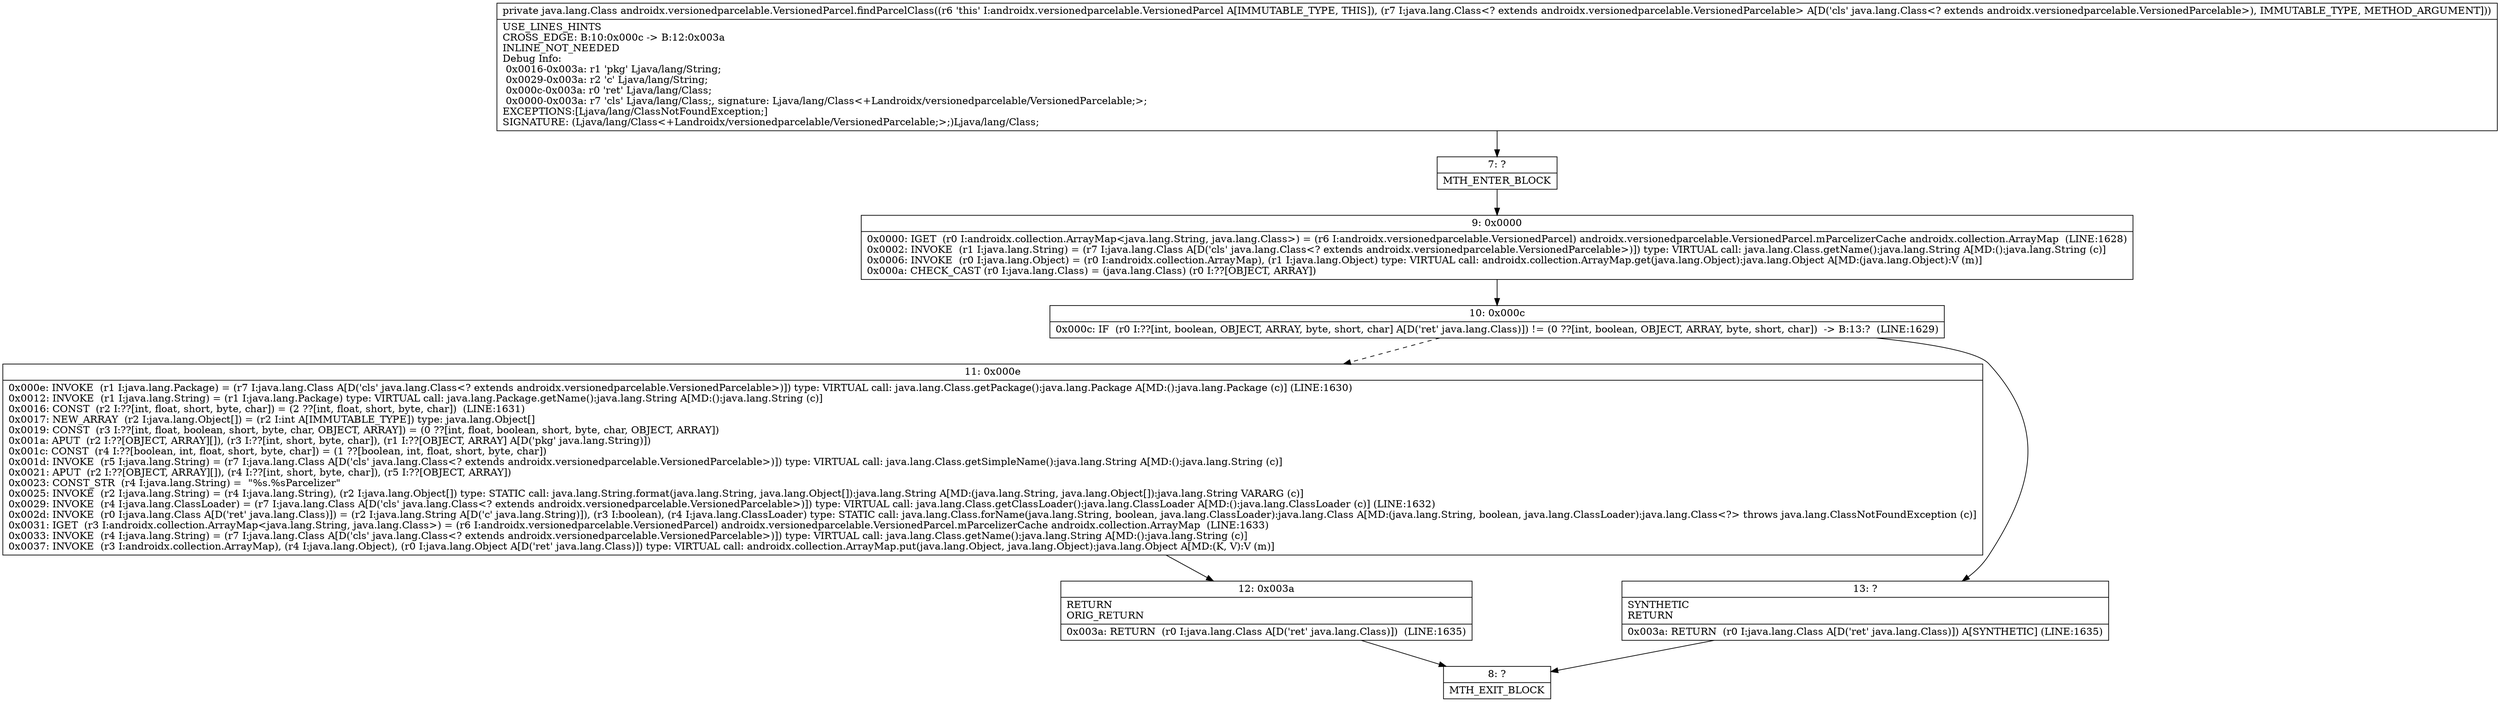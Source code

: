 digraph "CFG forandroidx.versionedparcelable.VersionedParcel.findParcelClass(Ljava\/lang\/Class;)Ljava\/lang\/Class;" {
Node_7 [shape=record,label="{7\:\ ?|MTH_ENTER_BLOCK\l}"];
Node_9 [shape=record,label="{9\:\ 0x0000|0x0000: IGET  (r0 I:androidx.collection.ArrayMap\<java.lang.String, java.lang.Class\>) = (r6 I:androidx.versionedparcelable.VersionedParcel) androidx.versionedparcelable.VersionedParcel.mParcelizerCache androidx.collection.ArrayMap  (LINE:1628)\l0x0002: INVOKE  (r1 I:java.lang.String) = (r7 I:java.lang.Class A[D('cls' java.lang.Class\<? extends androidx.versionedparcelable.VersionedParcelable\>)]) type: VIRTUAL call: java.lang.Class.getName():java.lang.String A[MD:():java.lang.String (c)]\l0x0006: INVOKE  (r0 I:java.lang.Object) = (r0 I:androidx.collection.ArrayMap), (r1 I:java.lang.Object) type: VIRTUAL call: androidx.collection.ArrayMap.get(java.lang.Object):java.lang.Object A[MD:(java.lang.Object):V (m)]\l0x000a: CHECK_CAST (r0 I:java.lang.Class) = (java.lang.Class) (r0 I:??[OBJECT, ARRAY]) \l}"];
Node_10 [shape=record,label="{10\:\ 0x000c|0x000c: IF  (r0 I:??[int, boolean, OBJECT, ARRAY, byte, short, char] A[D('ret' java.lang.Class)]) != (0 ??[int, boolean, OBJECT, ARRAY, byte, short, char])  \-\> B:13:?  (LINE:1629)\l}"];
Node_11 [shape=record,label="{11\:\ 0x000e|0x000e: INVOKE  (r1 I:java.lang.Package) = (r7 I:java.lang.Class A[D('cls' java.lang.Class\<? extends androidx.versionedparcelable.VersionedParcelable\>)]) type: VIRTUAL call: java.lang.Class.getPackage():java.lang.Package A[MD:():java.lang.Package (c)] (LINE:1630)\l0x0012: INVOKE  (r1 I:java.lang.String) = (r1 I:java.lang.Package) type: VIRTUAL call: java.lang.Package.getName():java.lang.String A[MD:():java.lang.String (c)]\l0x0016: CONST  (r2 I:??[int, float, short, byte, char]) = (2 ??[int, float, short, byte, char])  (LINE:1631)\l0x0017: NEW_ARRAY  (r2 I:java.lang.Object[]) = (r2 I:int A[IMMUTABLE_TYPE]) type: java.lang.Object[] \l0x0019: CONST  (r3 I:??[int, float, boolean, short, byte, char, OBJECT, ARRAY]) = (0 ??[int, float, boolean, short, byte, char, OBJECT, ARRAY]) \l0x001a: APUT  (r2 I:??[OBJECT, ARRAY][]), (r3 I:??[int, short, byte, char]), (r1 I:??[OBJECT, ARRAY] A[D('pkg' java.lang.String)]) \l0x001c: CONST  (r4 I:??[boolean, int, float, short, byte, char]) = (1 ??[boolean, int, float, short, byte, char]) \l0x001d: INVOKE  (r5 I:java.lang.String) = (r7 I:java.lang.Class A[D('cls' java.lang.Class\<? extends androidx.versionedparcelable.VersionedParcelable\>)]) type: VIRTUAL call: java.lang.Class.getSimpleName():java.lang.String A[MD:():java.lang.String (c)]\l0x0021: APUT  (r2 I:??[OBJECT, ARRAY][]), (r4 I:??[int, short, byte, char]), (r5 I:??[OBJECT, ARRAY]) \l0x0023: CONST_STR  (r4 I:java.lang.String) =  \"%s.%sParcelizer\" \l0x0025: INVOKE  (r2 I:java.lang.String) = (r4 I:java.lang.String), (r2 I:java.lang.Object[]) type: STATIC call: java.lang.String.format(java.lang.String, java.lang.Object[]):java.lang.String A[MD:(java.lang.String, java.lang.Object[]):java.lang.String VARARG (c)]\l0x0029: INVOKE  (r4 I:java.lang.ClassLoader) = (r7 I:java.lang.Class A[D('cls' java.lang.Class\<? extends androidx.versionedparcelable.VersionedParcelable\>)]) type: VIRTUAL call: java.lang.Class.getClassLoader():java.lang.ClassLoader A[MD:():java.lang.ClassLoader (c)] (LINE:1632)\l0x002d: INVOKE  (r0 I:java.lang.Class A[D('ret' java.lang.Class)]) = (r2 I:java.lang.String A[D('c' java.lang.String)]), (r3 I:boolean), (r4 I:java.lang.ClassLoader) type: STATIC call: java.lang.Class.forName(java.lang.String, boolean, java.lang.ClassLoader):java.lang.Class A[MD:(java.lang.String, boolean, java.lang.ClassLoader):java.lang.Class\<?\> throws java.lang.ClassNotFoundException (c)]\l0x0031: IGET  (r3 I:androidx.collection.ArrayMap\<java.lang.String, java.lang.Class\>) = (r6 I:androidx.versionedparcelable.VersionedParcel) androidx.versionedparcelable.VersionedParcel.mParcelizerCache androidx.collection.ArrayMap  (LINE:1633)\l0x0033: INVOKE  (r4 I:java.lang.String) = (r7 I:java.lang.Class A[D('cls' java.lang.Class\<? extends androidx.versionedparcelable.VersionedParcelable\>)]) type: VIRTUAL call: java.lang.Class.getName():java.lang.String A[MD:():java.lang.String (c)]\l0x0037: INVOKE  (r3 I:androidx.collection.ArrayMap), (r4 I:java.lang.Object), (r0 I:java.lang.Object A[D('ret' java.lang.Class)]) type: VIRTUAL call: androidx.collection.ArrayMap.put(java.lang.Object, java.lang.Object):java.lang.Object A[MD:(K, V):V (m)]\l}"];
Node_12 [shape=record,label="{12\:\ 0x003a|RETURN\lORIG_RETURN\l|0x003a: RETURN  (r0 I:java.lang.Class A[D('ret' java.lang.Class)])  (LINE:1635)\l}"];
Node_8 [shape=record,label="{8\:\ ?|MTH_EXIT_BLOCK\l}"];
Node_13 [shape=record,label="{13\:\ ?|SYNTHETIC\lRETURN\l|0x003a: RETURN  (r0 I:java.lang.Class A[D('ret' java.lang.Class)]) A[SYNTHETIC] (LINE:1635)\l}"];
MethodNode[shape=record,label="{private java.lang.Class androidx.versionedparcelable.VersionedParcel.findParcelClass((r6 'this' I:androidx.versionedparcelable.VersionedParcel A[IMMUTABLE_TYPE, THIS]), (r7 I:java.lang.Class\<? extends androidx.versionedparcelable.VersionedParcelable\> A[D('cls' java.lang.Class\<? extends androidx.versionedparcelable.VersionedParcelable\>), IMMUTABLE_TYPE, METHOD_ARGUMENT]))  | USE_LINES_HINTS\lCROSS_EDGE: B:10:0x000c \-\> B:12:0x003a\lINLINE_NOT_NEEDED\lDebug Info:\l  0x0016\-0x003a: r1 'pkg' Ljava\/lang\/String;\l  0x0029\-0x003a: r2 'c' Ljava\/lang\/String;\l  0x000c\-0x003a: r0 'ret' Ljava\/lang\/Class;\l  0x0000\-0x003a: r7 'cls' Ljava\/lang\/Class;, signature: Ljava\/lang\/Class\<+Landroidx\/versionedparcelable\/VersionedParcelable;\>;\lEXCEPTIONS:[Ljava\/lang\/ClassNotFoundException;]\lSIGNATURE: (Ljava\/lang\/Class\<+Landroidx\/versionedparcelable\/VersionedParcelable;\>;)Ljava\/lang\/Class;\l}"];
MethodNode -> Node_7;Node_7 -> Node_9;
Node_9 -> Node_10;
Node_10 -> Node_11[style=dashed];
Node_10 -> Node_13;
Node_11 -> Node_12;
Node_12 -> Node_8;
Node_13 -> Node_8;
}

